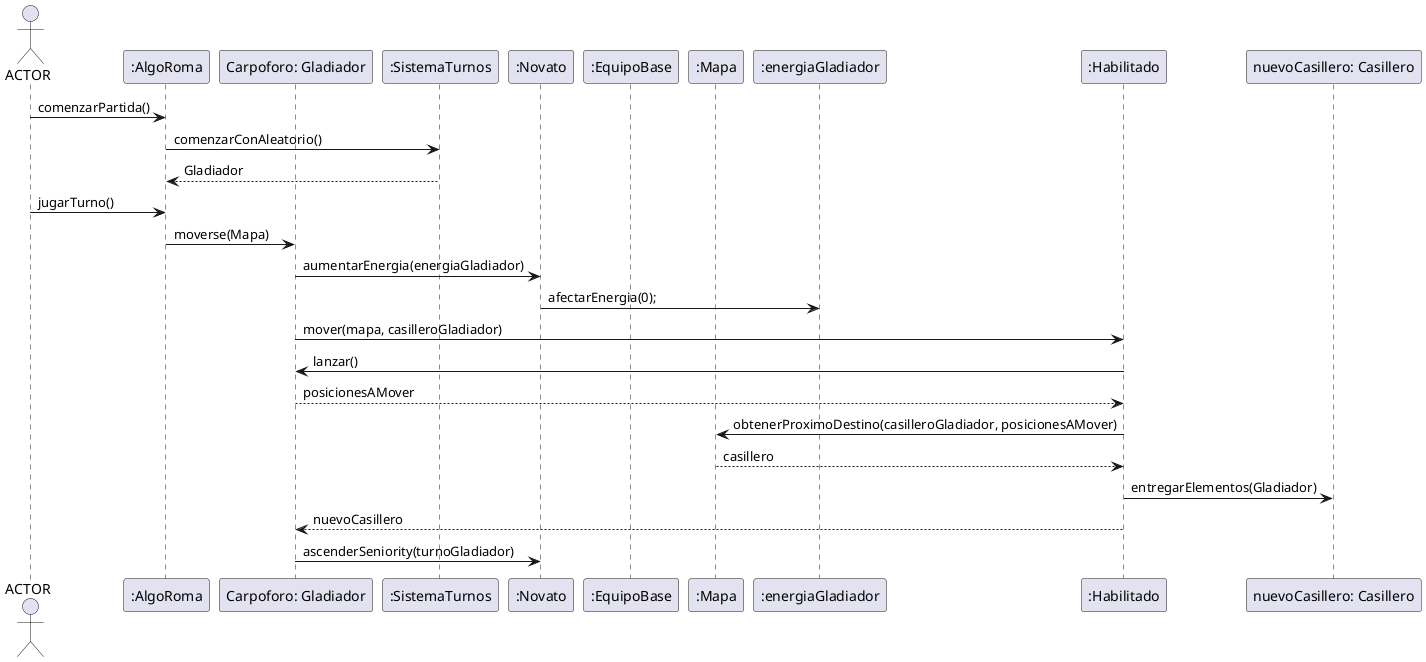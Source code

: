 @startuml jugarUnTurno

actor ACTOR
Participant AlgoRoma as ":AlgoRoma"
Participant Gladiador as "Carpoforo: Gladiador"
Participant SistemaTurnos as ":SistemaTurnos"
Participant Novato as ":Novato"
Participant EquipoBase as ":EquipoBase"
Participant Mapa as ":Mapa"
Participant energiaGladiador as ":energiaGladiador"
Participant Habilitado as ":Habilitado"
Participant NuevoCasillero as "nuevoCasillero: Casillero"

ACTOR -> AlgoRoma: comenzarPartida()
AlgoRoma -> SistemaTurnos: comenzarConAleatorio()
SistemaTurnos --> AlgoRoma: Gladiador

ACTOR -> AlgoRoma: jugarTurno()
AlgoRoma -> Gladiador: moverse(Mapa)

Gladiador -> Novato: aumentarEnergia(energiaGladiador)
Novato -> energiaGladiador: afectarEnergia(0);

Gladiador -> Habilitado: mover(mapa, casilleroGladiador)
Habilitado -> Gladiador: lanzar()
Gladiador --> Habilitado: posicionesAMover
Habilitado -> Mapa: obtenerProximoDestino(casilleroGladiador, posicionesAMover)
Mapa --> Habilitado: casillero
Habilitado -> NuevoCasillero: entregarElementos(Gladiador)
Habilitado --> Gladiador: nuevoCasillero

Gladiador -> Novato: ascenderSeniority(turnoGladiador)

@enduml